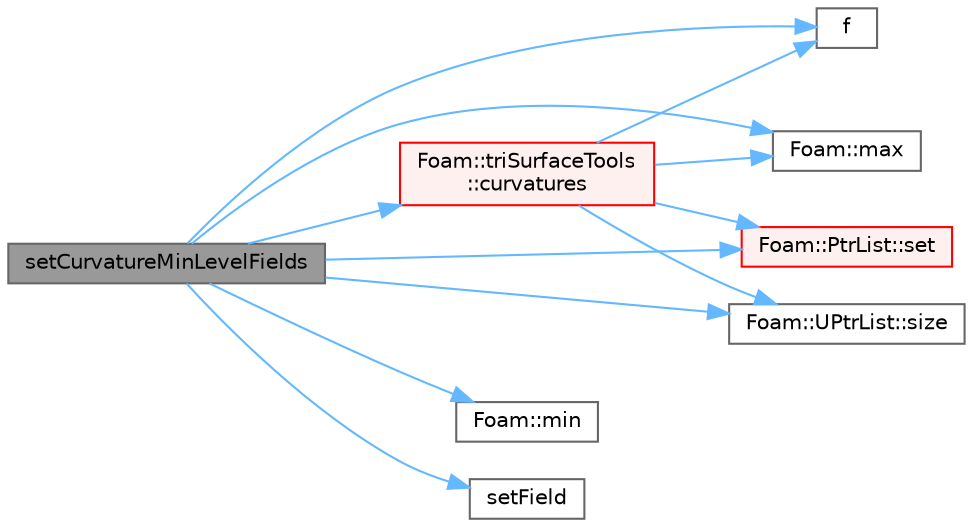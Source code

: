 digraph "setCurvatureMinLevelFields"
{
 // LATEX_PDF_SIZE
  bgcolor="transparent";
  edge [fontname=Helvetica,fontsize=10,labelfontname=Helvetica,labelfontsize=10];
  node [fontname=Helvetica,fontsize=10,shape=box,height=0.2,width=0.4];
  rankdir="LR";
  Node1 [id="Node000001",label="setCurvatureMinLevelFields",height=0.2,width=0.4,color="gray40", fillcolor="grey60", style="filled", fontcolor="black",tooltip=" "];
  Node1 -> Node2 [id="edge1_Node000001_Node000002",color="steelblue1",style="solid",tooltip=" "];
  Node2 [id="Node000002",label="Foam::triSurfaceTools\l::curvatures",height=0.2,width=0.4,color="red", fillcolor="#FFF0F0", style="filled",URL="$classFoam_1_1triSurfaceTools.html#a3d7fc0119236eb7641056dd4307e966b",tooltip=" "];
  Node2 -> Node11 [id="edge2_Node000002_Node000011",color="steelblue1",style="solid",tooltip=" "];
  Node11 [id="Node000011",label="f",height=0.2,width=0.4,color="grey40", fillcolor="white", style="filled",URL="$readKivaGrid_8H.html#a888be93833ac7a23170555c69c690288",tooltip=" "];
  Node2 -> Node20 [id="edge3_Node000002_Node000020",color="steelblue1",style="solid",tooltip=" "];
  Node20 [id="Node000020",label="Foam::max",height=0.2,width=0.4,color="grey40", fillcolor="white", style="filled",URL="$namespaceFoam.html#a0e0c00c14acbabe88eec56a8b0fa2806",tooltip=" "];
  Node2 -> Node28 [id="edge4_Node000002_Node000028",color="steelblue1",style="solid",tooltip=" "];
  Node28 [id="Node000028",label="Foam::PtrList::set",height=0.2,width=0.4,color="red", fillcolor="#FFF0F0", style="filled",URL="$classFoam_1_1PtrList.html#a0e0a32f842b05e1d69f10292dc27198a",tooltip=" "];
  Node2 -> Node31 [id="edge5_Node000002_Node000031",color="steelblue1",style="solid",tooltip=" "];
  Node31 [id="Node000031",label="Foam::UPtrList::size",height=0.2,width=0.4,color="grey40", fillcolor="white", style="filled",URL="$classFoam_1_1UPtrList.html#a95603446b248fe1ecf5dc59bcc2eaff0",tooltip=" "];
  Node1 -> Node11 [id="edge6_Node000001_Node000011",color="steelblue1",style="solid",tooltip=" "];
  Node1 -> Node20 [id="edge7_Node000001_Node000020",color="steelblue1",style="solid",tooltip=" "];
  Node1 -> Node37 [id="edge8_Node000001_Node000037",color="steelblue1",style="solid",tooltip=" "];
  Node37 [id="Node000037",label="Foam::min",height=0.2,width=0.4,color="grey40", fillcolor="white", style="filled",URL="$namespaceFoam.html#a96b65441175bbfb9a869045dc05fb0b9",tooltip=" "];
  Node1 -> Node28 [id="edge9_Node000001_Node000028",color="steelblue1",style="solid",tooltip=" "];
  Node1 -> Node38 [id="edge10_Node000001_Node000038",color="steelblue1",style="solid",tooltip=" "];
  Node38 [id="Node000038",label="setField",height=0.2,width=0.4,color="grey40", fillcolor="white", style="filled",URL="$searchingEngine_8H.html#a7b21b49ca181f435ab9162696f67b0e1",tooltip=" "];
  Node1 -> Node31 [id="edge11_Node000001_Node000031",color="steelblue1",style="solid",tooltip=" "];
}
